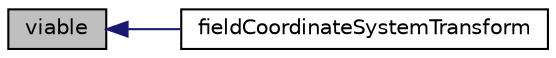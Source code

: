 digraph "viable"
{
  bgcolor="transparent";
  edge [fontname="Helvetica",fontsize="10",labelfontname="Helvetica",labelfontsize="10"];
  node [fontname="Helvetica",fontsize="10",shape=record];
  rankdir="LR";
  Node1 [label="viable",height=0.2,width=0.4,color="black", fillcolor="grey75", style="filled", fontcolor="black"];
  Node1 -> Node2 [dir="back",color="midnightblue",fontsize="10",style="solid",fontname="Helvetica"];
  Node2 [label="fieldCoordinateSystemTransform",height=0.2,width=0.4,color="black",URL="$a00769.html#a0ffda137a38002d21b8f394f881fea0b",tooltip="Construct for given objectRegistry and dictionary. "];
}
